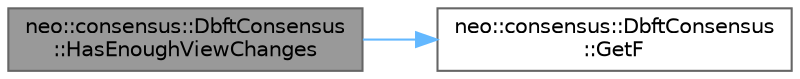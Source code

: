 digraph "neo::consensus::DbftConsensus::HasEnoughViewChanges"
{
 // LATEX_PDF_SIZE
  bgcolor="transparent";
  edge [fontname=Helvetica,fontsize=10,labelfontname=Helvetica,labelfontsize=10];
  node [fontname=Helvetica,fontsize=10,shape=box,height=0.2,width=0.4];
  rankdir="LR";
  Node1 [id="Node000001",label="neo::consensus::DbftConsensus\l::HasEnoughViewChanges",height=0.2,width=0.4,color="gray40", fillcolor="grey60", style="filled", fontcolor="black",tooltip="Check if we have enough view changes."];
  Node1 -> Node2 [id="edge1_Node000001_Node000002",color="steelblue1",style="solid",tooltip=" "];
  Node2 [id="Node000002",label="neo::consensus::DbftConsensus\l::GetF",height=0.2,width=0.4,color="grey40", fillcolor="white", style="filled",URL="$classneo_1_1consensus_1_1_dbft_consensus.html#a4f43c89d084c5527e10f0b43aa5eb9e8",tooltip="Calculate f value (maximum Byzantine nodes)"];
}
